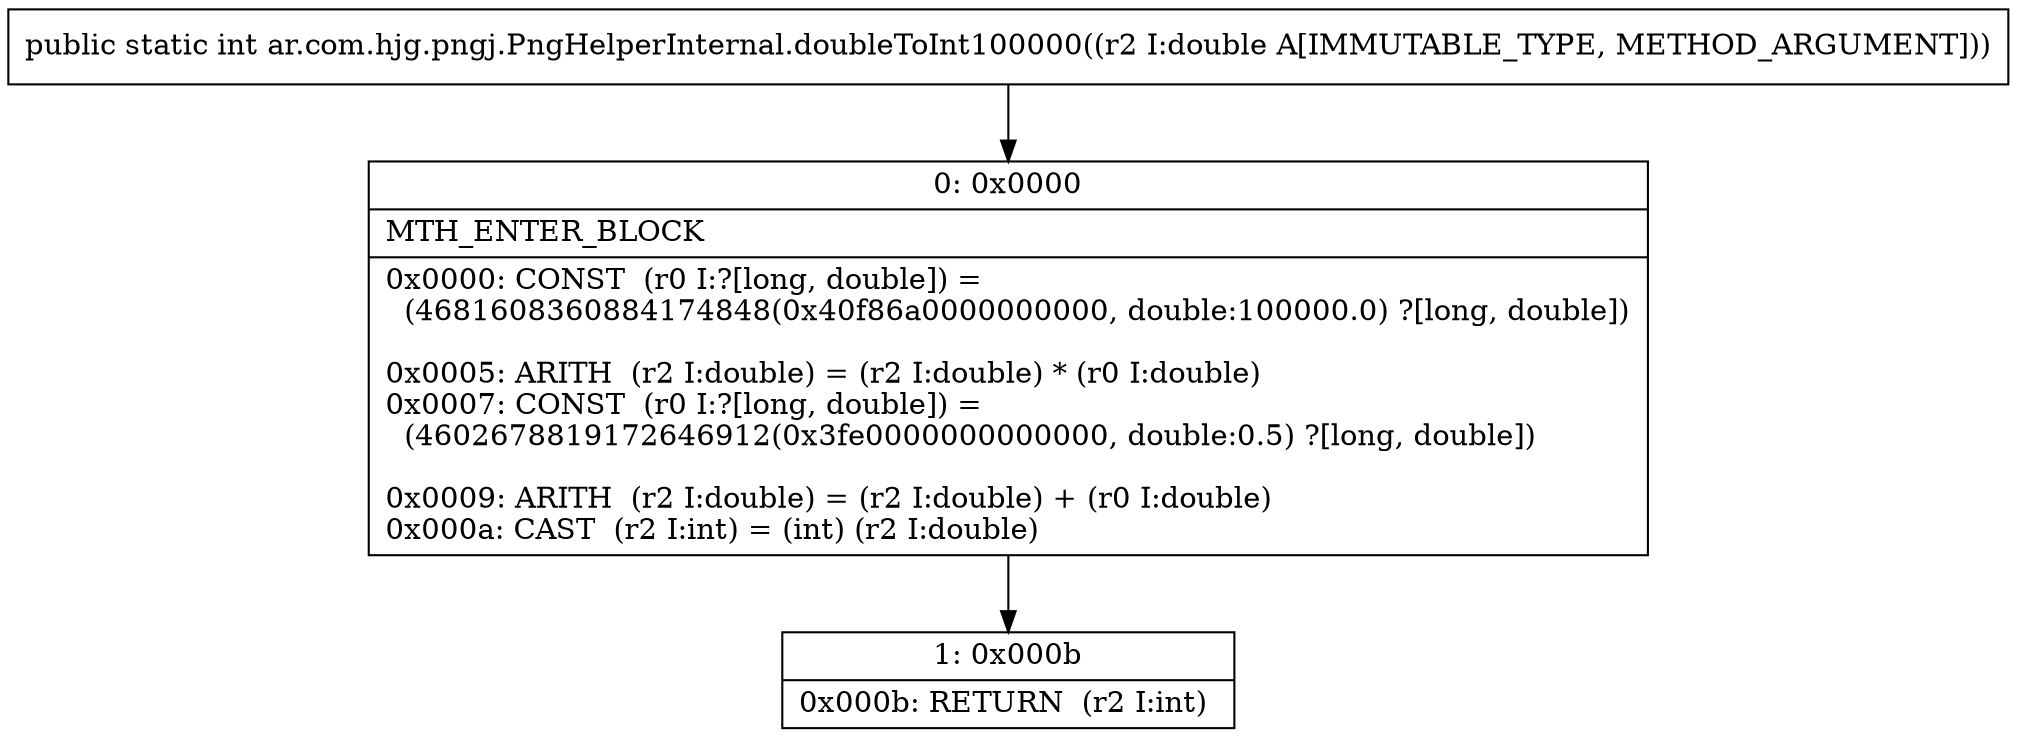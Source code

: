 digraph "CFG forar.com.hjg.pngj.PngHelperInternal.doubleToInt100000(D)I" {
Node_0 [shape=record,label="{0\:\ 0x0000|MTH_ENTER_BLOCK\l|0x0000: CONST  (r0 I:?[long, double]) = \l  (4681608360884174848(0x40f86a0000000000, double:100000.0) ?[long, double])\l \l0x0005: ARITH  (r2 I:double) = (r2 I:double) * (r0 I:double) \l0x0007: CONST  (r0 I:?[long, double]) = \l  (4602678819172646912(0x3fe0000000000000, double:0.5) ?[long, double])\l \l0x0009: ARITH  (r2 I:double) = (r2 I:double) + (r0 I:double) \l0x000a: CAST  (r2 I:int) = (int) (r2 I:double) \l}"];
Node_1 [shape=record,label="{1\:\ 0x000b|0x000b: RETURN  (r2 I:int) \l}"];
MethodNode[shape=record,label="{public static int ar.com.hjg.pngj.PngHelperInternal.doubleToInt100000((r2 I:double A[IMMUTABLE_TYPE, METHOD_ARGUMENT])) }"];
MethodNode -> Node_0;
Node_0 -> Node_1;
}

